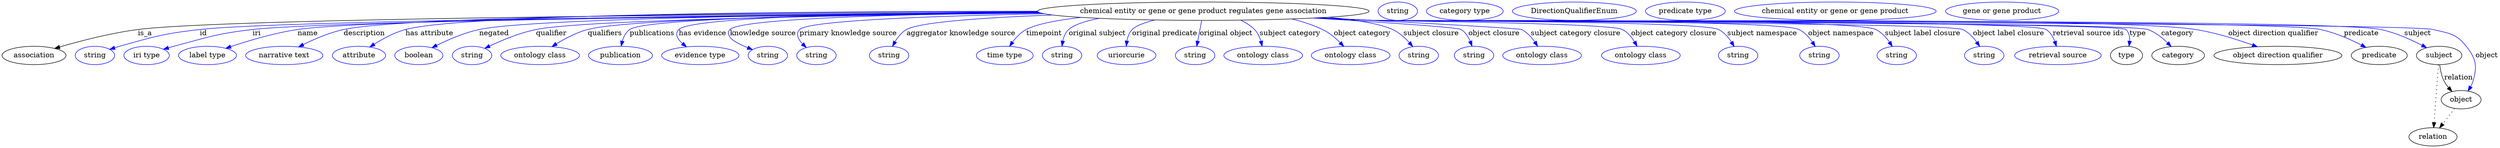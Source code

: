 digraph {
	graph [bb="0,0,4873.4,283"];
	node [label="\N"];
	"chemical entity or gene or gene product regulates gene association"	[height=0.5,
		label="chemical entity or gene or gene product regulates gene association",
		pos="2345.4,265",
		width=8.9909];
	association	[height=0.5,
		pos="62.394,178",
		width=1.7332];
	"chemical entity or gene or gene product regulates gene association" -> association	[label=is_a,
		lp="279.39,221.5",
		pos="e,102.71,191.78 2024.6,262.56 1484.2,259.55 434.34,250.94 265.39,229 212.36,222.11 153.12,206.59 112.39,194.65"];
	id	[color=blue,
		height=0.5,
		label=string,
		pos="181.39,178",
		width=1.0652];
	"chemical entity or gene or gene product regulates gene association" -> id	[color=blue,
		label=id,
		lp="393.39,221.5",
		pos="e,210.39,189.97 2027.3,261.61 1513.9,257.27 544.18,246.83 386.39,229 315.54,220.99 298.04,215.28 229.39,196 226.29,195.13 223.09,\
194.16 219.89,193.14",
		style=solid];
	iri	[color=blue,
		height=0.5,
		label="iri type",
		pos="282.39,178",
		width=1.2277];
	"chemical entity or gene or gene product regulates gene association" -> iri	[color=blue,
		label=iri,
		lp="496.39,221.5",
		pos="e,315.33,190.11 2028.3,261.37 1537.9,256.79 636.33,246.18 488.39,229 419.3,220.97 402.59,213.98 335.39,196 332.03,195.1 328.55,194.11 \
325.07,193.09",
		style=solid];
	name	[color=blue,
		height=0.5,
		label="label type",
		pos="401.39,178",
		width=1.5707];
	"chemical entity or gene or gene product regulates gene association" -> name	[color=blue,
		label=name,
		lp="596.39,221.5",
		pos="e,436.99,192.11 2025.5,262.14 1554.4,258.73 714.94,249.8 576.39,229 531.46,222.25 481.79,207.31 446.88,195.51",
		style=solid];
	description	[color=blue,
		height=0.5,
		label="narrative text",
		pos="551.39,178",
		width=2.0943];
	"chemical entity or gene or gene product regulates gene association" -> description	[color=blue,
		label=description,
		lp="705.89,221.5",
		pos="e,579.38,195 2022.1,264.05 1571,263.08 793.5,257.26 665.39,229 638.55,223.08 610.25,210.7 588.55,199.74",
		style=solid];
	"has attribute"	[color=blue,
		height=0.5,
		label=attribute,
		pos="696.39,178",
		width=1.4443];
	"chemical entity or gene or gene product regulates gene association" -> "has attribute"	[color=blue,
		label="has attribute",
		lp="833.39,221.5",
		pos="e,717.3,194.49 2030.3,260.79 1592,255.77 845.19,244.94 786.39,229 764.85,223.16 742.91,211.12 726.09,200.32",
		style=solid];
	negated	[color=blue,
		height=0.5,
		label=boolean,
		pos="813.39,178",
		width=1.2999];
	"chemical entity or gene or gene product regulates gene association" -> negated	[color=blue,
		label=negated,
		lp="959.39,221.5",
		pos="e,838.94,193.28 2024.6,262.45 1640,259.59 1033.9,251.53 930.39,229 901.37,222.68 870.55,209.21 847.84,197.83",
		style=solid];
	qualifier	[color=blue,
		height=0.5,
		label=string,
		pos="916.39,178",
		width=1.0652];
	"chemical entity or gene or gene product regulates gene association" -> qualifier	[color=blue,
		label=qualifier,
		lp="1071.4,221.5",
		pos="e,940.96,191.86 2028.4,261.33 1673.4,257.41 1135.1,248.35 1041.4,229 1009.3,222.36 974.79,207.97 950.2,196.33",
		style=solid];
	qualifiers	[color=blue,
		height=0.5,
		label="ontology class",
		pos="1049.4,178",
		width=2.1304];
	"chemical entity or gene or gene product regulates gene association" -> qualifiers	[color=blue,
		label=qualifiers,
		lp="1175.9,221.5",
		pos="e,1072.6,195.42 2025.3,262.28 1697.7,259.3 1225.3,251.17 1142.4,229 1120.7,223.2 1098.4,211.48 1081.1,200.85",
		style=solid];
	publications	[color=blue,
		height=0.5,
		label=publication,
		pos="1206.4,178",
		width=1.7332];
	"chemical entity or gene or gene product regulates gene association" -> publications	[color=blue,
		label=publications,
		lp="1268.4,221.5",
		pos="e,1207.8,196.31 2024,262.75 1704.2,260.17 1256.6,252.37 1224.4,229 1217,223.62 1212.6,214.91 1210,206.24",
		style=solid];
	"has evidence"	[color=blue,
		height=0.5,
		label="evidence type",
		pos="1362.4,178",
		width=2.0943];
	"chemical entity or gene or gene product regulates gene association" -> "has evidence"	[color=blue,
		label="has evidence",
		lp="1366.9,221.5",
		pos="e,1335.4,195.03 2022.6,263.67 1731.4,261.73 1344.9,254.35 1320.4,229 1312,220.36 1317.8,210.3 1327.4,201.49",
		style=solid];
	"knowledge source"	[color=blue,
		height=0.5,
		label=string,
		pos="1494.4,178",
		width=1.0652];
	"chemical entity or gene or gene product regulates gene association" -> "knowledge source"	[color=blue,
		label="knowledge source",
		lp="1484.9,221.5",
		pos="e,1464.3,189.48 2025.1,262.29 1766.4,259.28 1441.7,251.09 1420.4,229 1415.8,224.2 1416.8,219.63 1420.4,214 1424.7,207.24 1439.5,\
199.65 1454.8,193.28",
		style=solid];
	"primary knowledge source"	[color=blue,
		height=0.5,
		label=string,
		pos="1589.4,178",
		width=1.0652];
	"chemical entity or gene or gene product regulates gene association" -> "primary knowledge source"	[color=blue,
		label="primary knowledge source",
		lp="1651.4,221.5",
		pos="e,1569.5,193.57 2034.3,260 1821,255.68 1573.5,246.83 1556.4,229 1548.3,220.58 1553.7,209.95 1562.2,200.66",
		style=solid];
	"aggregator knowledge source"	[color=blue,
		height=0.5,
		label=string,
		pos="1731.4,178",
		width=1.0652];
	"chemical entity or gene or gene product regulates gene association" -> "aggregator knowledge source"	[color=blue,
		label="aggregator knowledge source",
		lp="1871.9,221.5",
		pos="e,1738.1,196.02 2050.5,257.53 1920.8,252.58 1791.7,243.96 1765.4,229 1755.8,223.55 1748.4,214.16 1742.9,204.98",
		style=solid];
	timepoint	[color=blue,
		height=0.5,
		label="time type",
		pos="1957.4,178",
		width=1.5346];
	"chemical entity or gene or gene product regulates gene association" -> timepoint	[color=blue,
		label=timepoint,
		lp="2034.4,221.5",
		pos="e,1966.8,195.92 2106.8,252.78 2060.7,247.61 2020.3,240.04 1999.4,229 1988.7,223.32 1979.5,213.63 1972.6,204.28",
		style=solid];
	"original subject"	[color=blue,
		height=0.5,
		label=string,
		pos="2069.4,178",
		width=1.0652];
	"chemical entity or gene or gene product regulates gene association" -> "original subject"	[color=blue,
		label="original subject",
		lp="2138.4,221.5",
		pos="e,2069.3,196.33 2142.1,250.95 2115.4,245.84 2093.4,238.77 2082.4,229 2075.9,223.25 2072.5,214.72 2070.7,206.31",
		style=solid];
	"original predicate"	[color=blue,
		height=0.5,
		label=uriorcurie,
		pos="2195.4,178",
		width=1.5887];
	"chemical entity or gene or gene product regulates gene association" -> "original predicate"	[color=blue,
		label="original predicate",
		lp="2269.9,221.5",
		pos="e,2194.9,196.42 2250.2,247.71 2230.5,242.62 2213.5,236.37 2206.4,229 2200.6,222.99 2197.5,214.63 2196,206.47",
		style=solid];
	"original object"	[color=blue,
		height=0.5,
		label=string,
		pos="2329.4,178",
		width=1.0652];
	"chemical entity or gene or gene product regulates gene association" -> "original object"	[color=blue,
		label="original object",
		lp="2389.9,221.5",
		pos="e,2332.6,196.18 2342.2,246.8 2340,235.16 2337,219.55 2334.5,206.24",
		style=solid];
	"subject category"	[color=blue,
		height=0.5,
		label="ontology class",
		pos="2462.4,178",
		width=2.1304];
	"chemical entity or gene or gene product regulates gene association" -> "subject category"	[color=blue,
		label="subject category",
		lp="2514.9,221.5",
		pos="e,2460.4,196.3 2418.3,247.41 2428.3,242.72 2437.8,236.71 2445.4,229 2451.5,222.8 2455.5,214.29 2458,206.04",
		style=solid];
	"object category"	[color=blue,
		height=0.5,
		label="ontology class",
		pos="2633.4,178",
		width=2.1304];
	"chemical entity or gene or gene product regulates gene association" -> "object category"	[color=blue,
		label="object category",
		lp="2655.9,221.5",
		pos="e,2619.8,195.72 2518.4,249.76 2539.2,244.66 2559.6,237.91 2578.4,229 2591.3,222.88 2603.3,212.74 2612.8,203.17",
		style=solid];
	"subject closure"	[color=blue,
		height=0.5,
		label=string,
		pos="2766.4,178",
		width=1.0652];
	"chemical entity or gene or gene product regulates gene association" -> "subject closure"	[color=blue,
		label="subject closure",
		lp="2790.9,221.5",
		pos="e,2754.6,195.5 2590.2,253.15 2643.4,247.97 2691,240.32 2715.4,229 2727.9,223.2 2739.1,213.04 2747.8,203.39",
		style=solid];
	"object closure"	[color=blue,
		height=0.5,
		label=string,
		pos="2874.4,178",
		width=1.0652];
	"chemical entity or gene or gene product regulates gene association" -> "object closure"	[color=blue,
		label="object closure",
		lp="2913.4,221.5",
		pos="e,2870.5,196.34 2582.2,252.7 2707.3,245.85 2837.5,236.92 2849.4,229 2857.5,223.6 2863.1,214.76 2866.9,206",
		style=solid];
	"subject category closure"	[color=blue,
		height=0.5,
		label="ontology class",
		pos="3007.4,178",
		width=2.1304];
	"chemical entity or gene or gene product regulates gene association" -> "subject category closure"	[color=blue,
		label="subject category closure",
		lp="3072.9,221.5",
		pos="e,2998.7,196.1 2573.8,252.21 2749.4,242.98 2962.9,231.33 2967.4,229 2978,223.54 2986.7,213.89 2993.3,204.51",
		style=solid];
	"object category closure"	[color=blue,
		height=0.5,
		label="ontology class",
		pos="3200.4,178",
		width=2.1304];
	"chemical entity or gene or gene product regulates gene association" -> "object category closure"	[color=blue,
		label="object category closure",
		lp="3264.9,221.5",
		pos="e,3193,196.14 2571.1,252.05 2607,250.27 2643.7,248.53 2678.4,247 2732.4,244.62 3116.8,254.52 3164.4,229 3174.4,223.64 3182.3,214.14 \
3188.1,204.84",
		style=solid];
	"subject namespace"	[color=blue,
		height=0.5,
		label=string,
		pos="3390.4,178",
		width=1.0652];
	"chemical entity or gene or gene product regulates gene association" -> "subject namespace"	[color=blue,
		label="subject namespace",
		lp="3437.4,221.5",
		pos="e,3382.7,195.71 2567.9,251.89 2604.8,250.1 2642.7,248.39 2678.4,247 2715.8,245.55 3319.1,246.09 3352.4,229 3362.8,223.65 3371.2,\
213.96 3377.4,204.53",
		style=solid];
	"object namespace"	[color=blue,
		height=0.5,
		label=string,
		pos="3549.4,178",
		width=1.0652];
	"chemical entity or gene or gene product regulates gene association" -> "object namespace"	[color=blue,
		label="object namespace",
		lp="3591.4,221.5",
		pos="e,3541.1,195.76 2566.1,251.82 2603.6,250.01 2642.1,248.32 2678.4,247 2724.5,245.32 3468,249.45 3509.4,229 3520.2,223.65 3529.1,213.82 \
3535.7,204.29",
		style=solid];
	"subject label closure"	[color=blue,
		height=0.5,
		label=string,
		pos="3700.4,178",
		width=1.0652];
	"chemical entity or gene or gene product regulates gene association" -> "subject label closure"	[color=blue,
		label="subject label closure",
		lp="3751.4,221.5",
		pos="e,3691.8,195.78 2565.2,251.76 2603,249.95 2641.8,248.27 2678.4,247 2732.9,245.11 3610.3,252.77 3659.4,229 3670.4,223.68 3679.4,213.86 \
3686.2,204.32",
		style=solid];
	"object label closure"	[color=blue,
		height=0.5,
		label=string,
		pos="3871.4,178",
		width=1.0652];
	"chemical entity or gene or gene product regulates gene association" -> "object label closure"	[color=blue,
		label="object label closure",
		lp="3918.9,221.5",
		pos="e,3862.5,195.8 2564.3,251.72 2602.3,249.9 2641.5,248.23 2678.4,247 2710.4,245.93 3800.5,242.73 3829.4,229 3840.5,223.71 3849.8,213.89 \
3856.7,204.35",
		style=solid];
	"retrieval source ids"	[color=blue,
		height=0.5,
		label="retrieval source",
		pos="4015.4,178",
		width=2.347];
	"chemical entity or gene or gene product regulates gene association" -> "retrieval source ids"	[color=blue,
		label="retrieval source ids",
		lp="4074.9,221.5",
		pos="e,4012.4,196 2563.9,251.68 2602,249.86 2641.4,248.2 2678.4,247 2714.9,245.82 3961.8,248.9 3992.4,229 4000.5,223.7 4005.8,214.72 \
4009.3,205.82",
		style=solid];
	type	[height=0.5,
		pos="4149.4,178",
		width=0.86659];
	"chemical entity or gene or gene product regulates gene association" -> type	[color=blue,
		label=type,
		lp="4171.4,221.5",
		pos="e,4154.5,196.18 2563.4,251.65 2601.7,249.83 2641.2,248.18 2678.4,247 2698.8,246.35 4133.9,243.38 4148.4,229 4154.4,223.09 4156,214.51 \
4155.6,206.12",
		style=solid];
	category	[height=0.5,
		pos="4250.4,178",
		width=1.4263];
	"chemical entity or gene or gene product regulates gene association" -> category	[color=blue,
		label=category,
		lp="4248.9,221.5",
		pos="e,4236.8,195.45 2563,251.66 2601.4,249.84 2641.1,248.17 2678.4,247 2720.4,245.68 4152,243.71 4191.4,229 4206,223.56 4219.4,212.8 \
4229.8,202.65",
		style=solid];
	"object direction qualifier"	[height=0.5,
		pos="4444.4,178",
		width=3.4664];
	"chemical entity or gene or gene product regulates gene association" -> "object direction qualifier"	[color=blue,
		label="object direction qualifier",
		lp="4435.4,221.5",
		pos="e,4404.4,195.08 2563,251.64 2601.4,249.82 2641.1,248.16 2678.4,247 2856.8,241.45 4108.1,256.91 4284.4,229 4322.3,223 4363.5,209.94 \
4394.7,198.67",
		style=solid];
	predicate	[height=0.5,
		pos="4641.4,178",
		width=1.5165];
	"chemical entity or gene or gene product regulates gene association" -> predicate	[color=blue,
		label=predicate,
		lp="4607.4,221.5",
		pos="e,4615.2,194.12 2562.5,251.62 2601.1,249.79 2640.9,248.14 2678.4,247 2781.1,243.88 4427,250.57 4527.4,229 4555.1,223.04 4584.4,210.05 \
4606.3,198.81",
		style=solid];
	subject	[height=0.5,
		pos="4758.4,178",
		width=1.2277];
	"chemical entity or gene or gene product regulates gene association" -> subject	[color=blue,
		label=subject,
		lp="4716.4,221.5",
		pos="e,4734.3,193.16 2562.1,251.62 2600.8,249.78 2640.8,248.13 2678.4,247 2787.6,243.71 4538.6,252.09 4645.4,229 4673.6,222.89 4703.5,\
209.36 4725.4,197.91",
		style=solid];
	object	[height=0.5,
		pos="4801.4,91",
		width=1.0832];
	"chemical entity or gene or gene product regulates gene association" -> object	[color=blue,
		label=object,
		lp="4851.4,178",
		pos="e,4814.8,108.09 2562.1,251.61 2600.8,249.77 2640.8,248.12 2678.4,247 2735.8,245.29 4690.6,242.61 4746.4,229 4777.9,221.32 4791.3,\
221.42 4811.4,196 4830.7,171.51 4833.3,156.9 4824.4,127 4823.4,123.55 4821.9,120.13 4820.1,116.85",
		style=solid];
	association_type	[color=blue,
		height=0.5,
		label=string,
		pos="2725.4,265",
		width=1.0652];
	association_category	[color=blue,
		height=0.5,
		label="category type",
		pos="2856.4,265",
		width=2.0762];
	"chemical entity or gene or gene product regulates gene association_object direction qualifier"	[color=blue,
		height=0.5,
		label=DirectionQualifierEnum,
		pos="3070.4,265",
		width=3.358];
	"chemical entity or gene or gene product regulates gene association_predicate"	[color=blue,
		height=0.5,
		label="predicate type",
		pos="3287.4,265",
		width=2.1665];
	subject -> object	[label=relation,
		lp="4796.4,134.5",
		pos="e,4783.5,107.23 4759.5,159.55 4760.7,149.57 4763.2,137.07 4768.4,127 4770.6,122.68 4773.5,118.52 4776.7,114.66"];
	relation	[height=0.5,
		pos="4746.4,18",
		width=1.2999];
	subject -> relation	[pos="e,4747.7,36.188 4757.1,159.79 4755,132.48 4751,78.994 4748.5,46.38",
		style=dotted];
	"chemical entity or gene or gene product regulates gene association_subject"	[color=blue,
		height=0.5,
		label="chemical entity or gene or gene product",
		pos="3580.4,265",
		width=5.4703];
	object -> relation	[pos="e,4759.2,35.54 4788.9,73.889 4782,64.939 4773.2,53.617 4765.4,43.584",
		style=dotted];
	"chemical entity or gene or gene product regulates gene association_object"	[color=blue,
		height=0.5,
		label="gene or gene product",
		pos="3905.4,265",
		width=3.0692];
}

